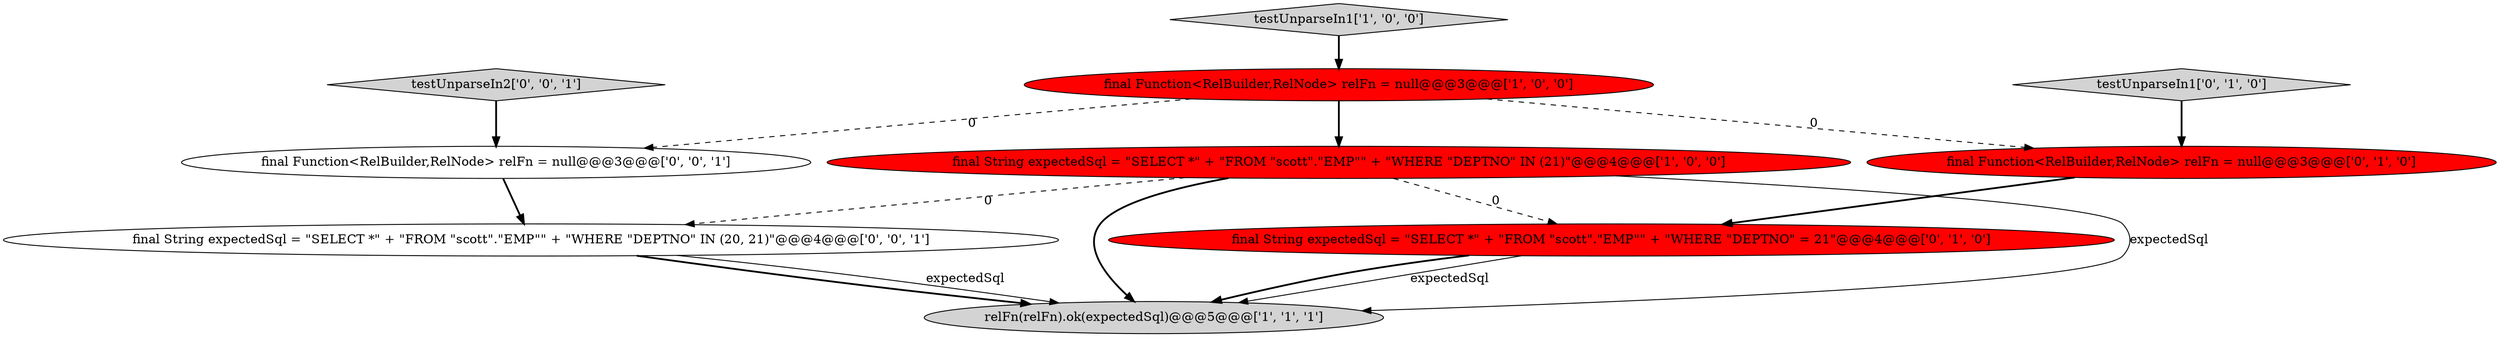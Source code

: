 digraph {
4 [style = filled, label = "testUnparseIn1['0', '1', '0']", fillcolor = lightgray, shape = diamond image = "AAA0AAABBB2BBB"];
9 [style = filled, label = "final Function<RelBuilder,RelNode> relFn = null@@@3@@@['0', '0', '1']", fillcolor = white, shape = ellipse image = "AAA0AAABBB3BBB"];
8 [style = filled, label = "final String expectedSql = \"SELECT *\" + \"FROM \"scott\".\"EMP\"\" + \"WHERE \"DEPTNO\" IN (20, 21)\"@@@4@@@['0', '0', '1']", fillcolor = white, shape = ellipse image = "AAA0AAABBB3BBB"];
0 [style = filled, label = "relFn(relFn).ok(expectedSql)@@@5@@@['1', '1', '1']", fillcolor = lightgray, shape = ellipse image = "AAA0AAABBB1BBB"];
7 [style = filled, label = "testUnparseIn2['0', '0', '1']", fillcolor = lightgray, shape = diamond image = "AAA0AAABBB3BBB"];
6 [style = filled, label = "final String expectedSql = \"SELECT *\" + \"FROM \"scott\".\"EMP\"\" + \"WHERE \"DEPTNO\" = 21\"@@@4@@@['0', '1', '0']", fillcolor = red, shape = ellipse image = "AAA1AAABBB2BBB"];
5 [style = filled, label = "final Function<RelBuilder,RelNode> relFn = null@@@3@@@['0', '1', '0']", fillcolor = red, shape = ellipse image = "AAA1AAABBB2BBB"];
1 [style = filled, label = "final String expectedSql = \"SELECT *\" + \"FROM \"scott\".\"EMP\"\" + \"WHERE \"DEPTNO\" IN (21)\"@@@4@@@['1', '0', '0']", fillcolor = red, shape = ellipse image = "AAA1AAABBB1BBB"];
2 [style = filled, label = "testUnparseIn1['1', '0', '0']", fillcolor = lightgray, shape = diamond image = "AAA0AAABBB1BBB"];
3 [style = filled, label = "final Function<RelBuilder,RelNode> relFn = null@@@3@@@['1', '0', '0']", fillcolor = red, shape = ellipse image = "AAA1AAABBB1BBB"];
8->0 [style = bold, label=""];
7->9 [style = bold, label=""];
6->0 [style = solid, label="expectedSql"];
8->0 [style = solid, label="expectedSql"];
3->5 [style = dashed, label="0"];
1->8 [style = dashed, label="0"];
6->0 [style = bold, label=""];
1->0 [style = bold, label=""];
5->6 [style = bold, label=""];
3->1 [style = bold, label=""];
3->9 [style = dashed, label="0"];
9->8 [style = bold, label=""];
4->5 [style = bold, label=""];
1->0 [style = solid, label="expectedSql"];
1->6 [style = dashed, label="0"];
2->3 [style = bold, label=""];
}
